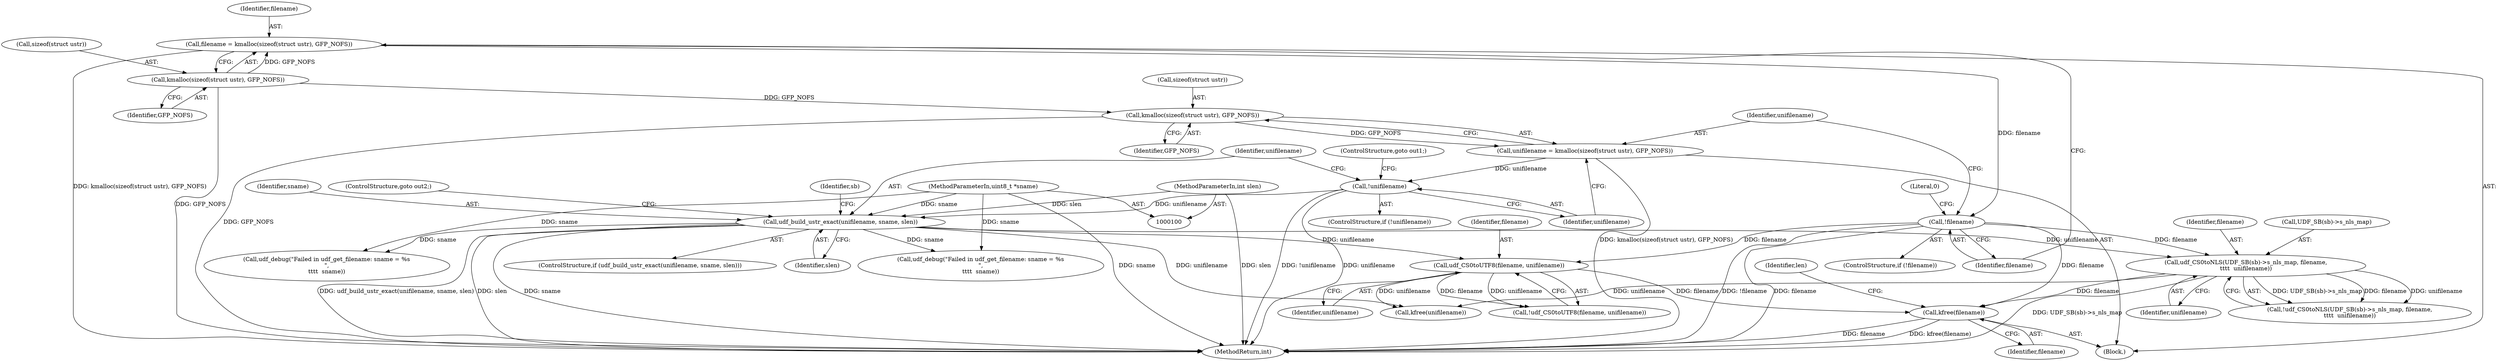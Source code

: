 digraph "0_linux_0e5cc9a40ada6046e6bc3bdfcd0c0d7e4b706b14_3@API" {
"1000198" [label="(Call,kfree(filename))"];
"1000163" [label="(Call,udf_CS0toNLS(UDF_SB(sb)->s_nls_map, filename,\n\t\t\t\t  unifilename))"];
"1000120" [label="(Call,!filename)"];
"1000113" [label="(Call,filename = kmalloc(sizeof(struct ustr), GFP_NOFS))"];
"1000115" [label="(Call,kmalloc(sizeof(struct ustr), GFP_NOFS))"];
"1000135" [label="(Call,udf_build_ustr_exact(unifilename, sname, slen))"];
"1000131" [label="(Call,!unifilename)"];
"1000124" [label="(Call,unifilename = kmalloc(sizeof(struct ustr), GFP_NOFS))"];
"1000126" [label="(Call,kmalloc(sizeof(struct ustr), GFP_NOFS))"];
"1000102" [label="(MethodParameterIn,uint8_t *sname)"];
"1000103" [label="(MethodParameterIn,int slen)"];
"1000147" [label="(Call,udf_CS0toUTF8(filename, unifilename))"];
"1000103" [label="(MethodParameterIn,int slen)"];
"1000171" [label="(Call,udf_debug(\"Failed in udf_get_filename: sname = %s\n\",\n\t\t\t\t  sname))"];
"1000134" [label="(ControlStructure,if (udf_build_ustr_exact(unifilename, sname, slen)))"];
"1000119" [label="(ControlStructure,if (!filename))"];
"1000126" [label="(Call,kmalloc(sizeof(struct ustr), GFP_NOFS))"];
"1000148" [label="(Identifier,filename)"];
"1000135" [label="(Call,udf_build_ustr_exact(unifilename, sname, slen))"];
"1000198" [label="(Call,kfree(filename))"];
"1000127" [label="(Call,sizeof(struct ustr))"];
"1000131" [label="(Call,!unifilename)"];
"1000199" [label="(Identifier,filename)"];
"1000125" [label="(Identifier,unifilename)"];
"1000162" [label="(Call,!udf_CS0toNLS(UDF_SB(sb)->s_nls_map, filename,\n\t\t\t\t  unifilename))"];
"1000201" [label="(Identifier,len)"];
"1000163" [label="(Call,udf_CS0toNLS(UDF_SB(sb)->s_nls_map, filename,\n\t\t\t\t  unifilename))"];
"1000146" [label="(Call,!udf_CS0toUTF8(filename, unifilename))"];
"1000123" [label="(Literal,0)"];
"1000195" [label="(Call,kfree(unifilename))"];
"1000113" [label="(Call,filename = kmalloc(sizeof(struct ustr), GFP_NOFS))"];
"1000124" [label="(Call,unifilename = kmalloc(sizeof(struct ustr), GFP_NOFS))"];
"1000149" [label="(Identifier,unifilename)"];
"1000136" [label="(Identifier,unifilename)"];
"1000147" [label="(Call,udf_CS0toUTF8(filename, unifilename))"];
"1000164" [label="(Call,UDF_SB(sb)->s_nls_map)"];
"1000121" [label="(Identifier,filename)"];
"1000114" [label="(Identifier,filename)"];
"1000118" [label="(Identifier,GFP_NOFS)"];
"1000129" [label="(Identifier,GFP_NOFS)"];
"1000106" [label="(Block,)"];
"1000138" [label="(Identifier,slen)"];
"1000169" [label="(Identifier,unifilename)"];
"1000137" [label="(Identifier,sname)"];
"1000139" [label="(ControlStructure,goto out2;)"];
"1000132" [label="(Identifier,unifilename)"];
"1000120" [label="(Call,!filename)"];
"1000115" [label="(Call,kmalloc(sizeof(struct ustr), GFP_NOFS))"];
"1000102" [label="(MethodParameterIn,uint8_t *sname)"];
"1000116" [label="(Call,sizeof(struct ustr))"];
"1000130" [label="(ControlStructure,if (!unifilename))"];
"1000168" [label="(Identifier,filename)"];
"1000142" [label="(Identifier,sb)"];
"1000133" [label="(ControlStructure,goto out1;)"];
"1000202" [label="(MethodReturn,int)"];
"1000151" [label="(Call,udf_debug(\"Failed in udf_get_filename: sname = %s\n\",\n\t\t\t\t  sname))"];
"1000198" -> "1000106"  [label="AST: "];
"1000198" -> "1000199"  [label="CFG: "];
"1000199" -> "1000198"  [label="AST: "];
"1000201" -> "1000198"  [label="CFG: "];
"1000198" -> "1000202"  [label="DDG: filename"];
"1000198" -> "1000202"  [label="DDG: kfree(filename)"];
"1000163" -> "1000198"  [label="DDG: filename"];
"1000120" -> "1000198"  [label="DDG: filename"];
"1000147" -> "1000198"  [label="DDG: filename"];
"1000163" -> "1000162"  [label="AST: "];
"1000163" -> "1000169"  [label="CFG: "];
"1000164" -> "1000163"  [label="AST: "];
"1000168" -> "1000163"  [label="AST: "];
"1000169" -> "1000163"  [label="AST: "];
"1000162" -> "1000163"  [label="CFG: "];
"1000163" -> "1000202"  [label="DDG: UDF_SB(sb)->s_nls_map"];
"1000163" -> "1000162"  [label="DDG: UDF_SB(sb)->s_nls_map"];
"1000163" -> "1000162"  [label="DDG: filename"];
"1000163" -> "1000162"  [label="DDG: unifilename"];
"1000120" -> "1000163"  [label="DDG: filename"];
"1000135" -> "1000163"  [label="DDG: unifilename"];
"1000163" -> "1000195"  [label="DDG: unifilename"];
"1000120" -> "1000119"  [label="AST: "];
"1000120" -> "1000121"  [label="CFG: "];
"1000121" -> "1000120"  [label="AST: "];
"1000123" -> "1000120"  [label="CFG: "];
"1000125" -> "1000120"  [label="CFG: "];
"1000120" -> "1000202"  [label="DDG: filename"];
"1000120" -> "1000202"  [label="DDG: !filename"];
"1000113" -> "1000120"  [label="DDG: filename"];
"1000120" -> "1000147"  [label="DDG: filename"];
"1000113" -> "1000106"  [label="AST: "];
"1000113" -> "1000115"  [label="CFG: "];
"1000114" -> "1000113"  [label="AST: "];
"1000115" -> "1000113"  [label="AST: "];
"1000121" -> "1000113"  [label="CFG: "];
"1000113" -> "1000202"  [label="DDG: kmalloc(sizeof(struct ustr), GFP_NOFS)"];
"1000115" -> "1000113"  [label="DDG: GFP_NOFS"];
"1000115" -> "1000118"  [label="CFG: "];
"1000116" -> "1000115"  [label="AST: "];
"1000118" -> "1000115"  [label="AST: "];
"1000115" -> "1000202"  [label="DDG: GFP_NOFS"];
"1000115" -> "1000126"  [label="DDG: GFP_NOFS"];
"1000135" -> "1000134"  [label="AST: "];
"1000135" -> "1000138"  [label="CFG: "];
"1000136" -> "1000135"  [label="AST: "];
"1000137" -> "1000135"  [label="AST: "];
"1000138" -> "1000135"  [label="AST: "];
"1000139" -> "1000135"  [label="CFG: "];
"1000142" -> "1000135"  [label="CFG: "];
"1000135" -> "1000202"  [label="DDG: slen"];
"1000135" -> "1000202"  [label="DDG: sname"];
"1000135" -> "1000202"  [label="DDG: udf_build_ustr_exact(unifilename, sname, slen)"];
"1000131" -> "1000135"  [label="DDG: unifilename"];
"1000102" -> "1000135"  [label="DDG: sname"];
"1000103" -> "1000135"  [label="DDG: slen"];
"1000135" -> "1000147"  [label="DDG: unifilename"];
"1000135" -> "1000151"  [label="DDG: sname"];
"1000135" -> "1000171"  [label="DDG: sname"];
"1000135" -> "1000195"  [label="DDG: unifilename"];
"1000131" -> "1000130"  [label="AST: "];
"1000131" -> "1000132"  [label="CFG: "];
"1000132" -> "1000131"  [label="AST: "];
"1000133" -> "1000131"  [label="CFG: "];
"1000136" -> "1000131"  [label="CFG: "];
"1000131" -> "1000202"  [label="DDG: unifilename"];
"1000131" -> "1000202"  [label="DDG: !unifilename"];
"1000124" -> "1000131"  [label="DDG: unifilename"];
"1000124" -> "1000106"  [label="AST: "];
"1000124" -> "1000126"  [label="CFG: "];
"1000125" -> "1000124"  [label="AST: "];
"1000126" -> "1000124"  [label="AST: "];
"1000132" -> "1000124"  [label="CFG: "];
"1000124" -> "1000202"  [label="DDG: kmalloc(sizeof(struct ustr), GFP_NOFS)"];
"1000126" -> "1000124"  [label="DDG: GFP_NOFS"];
"1000126" -> "1000129"  [label="CFG: "];
"1000127" -> "1000126"  [label="AST: "];
"1000129" -> "1000126"  [label="AST: "];
"1000126" -> "1000202"  [label="DDG: GFP_NOFS"];
"1000102" -> "1000100"  [label="AST: "];
"1000102" -> "1000202"  [label="DDG: sname"];
"1000102" -> "1000151"  [label="DDG: sname"];
"1000102" -> "1000171"  [label="DDG: sname"];
"1000103" -> "1000100"  [label="AST: "];
"1000103" -> "1000202"  [label="DDG: slen"];
"1000147" -> "1000146"  [label="AST: "];
"1000147" -> "1000149"  [label="CFG: "];
"1000148" -> "1000147"  [label="AST: "];
"1000149" -> "1000147"  [label="AST: "];
"1000146" -> "1000147"  [label="CFG: "];
"1000147" -> "1000146"  [label="DDG: filename"];
"1000147" -> "1000146"  [label="DDG: unifilename"];
"1000147" -> "1000195"  [label="DDG: unifilename"];
}
